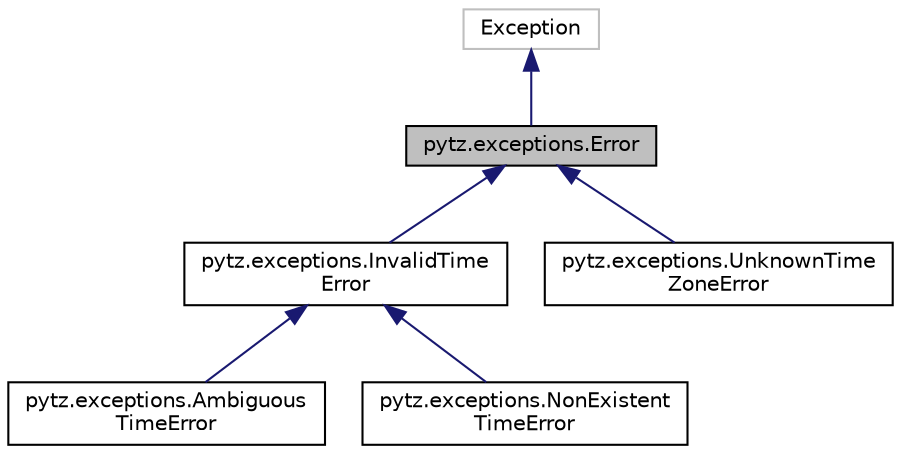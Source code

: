 digraph "pytz.exceptions.Error"
{
 // LATEX_PDF_SIZE
  edge [fontname="Helvetica",fontsize="10",labelfontname="Helvetica",labelfontsize="10"];
  node [fontname="Helvetica",fontsize="10",shape=record];
  Node1 [label="pytz.exceptions.Error",height=0.2,width=0.4,color="black", fillcolor="grey75", style="filled", fontcolor="black",tooltip=" "];
  Node2 -> Node1 [dir="back",color="midnightblue",fontsize="10",style="solid"];
  Node2 [label="Exception",height=0.2,width=0.4,color="grey75", fillcolor="white", style="filled",tooltip=" "];
  Node1 -> Node3 [dir="back",color="midnightblue",fontsize="10",style="solid"];
  Node3 [label="pytz.exceptions.InvalidTime\lError",height=0.2,width=0.4,color="black", fillcolor="white", style="filled",URL="$classpytz_1_1exceptions_1_1_invalid_time_error.html",tooltip=" "];
  Node3 -> Node4 [dir="back",color="midnightblue",fontsize="10",style="solid"];
  Node4 [label="pytz.exceptions.Ambiguous\lTimeError",height=0.2,width=0.4,color="black", fillcolor="white", style="filled",URL="$classpytz_1_1exceptions_1_1_ambiguous_time_error.html",tooltip=" "];
  Node3 -> Node5 [dir="back",color="midnightblue",fontsize="10",style="solid"];
  Node5 [label="pytz.exceptions.NonExistent\lTimeError",height=0.2,width=0.4,color="black", fillcolor="white", style="filled",URL="$classpytz_1_1exceptions_1_1_non_existent_time_error.html",tooltip=" "];
  Node1 -> Node6 [dir="back",color="midnightblue",fontsize="10",style="solid"];
  Node6 [label="pytz.exceptions.UnknownTime\lZoneError",height=0.2,width=0.4,color="black", fillcolor="white", style="filled",URL="$classpytz_1_1exceptions_1_1_unknown_time_zone_error.html",tooltip=" "];
}
